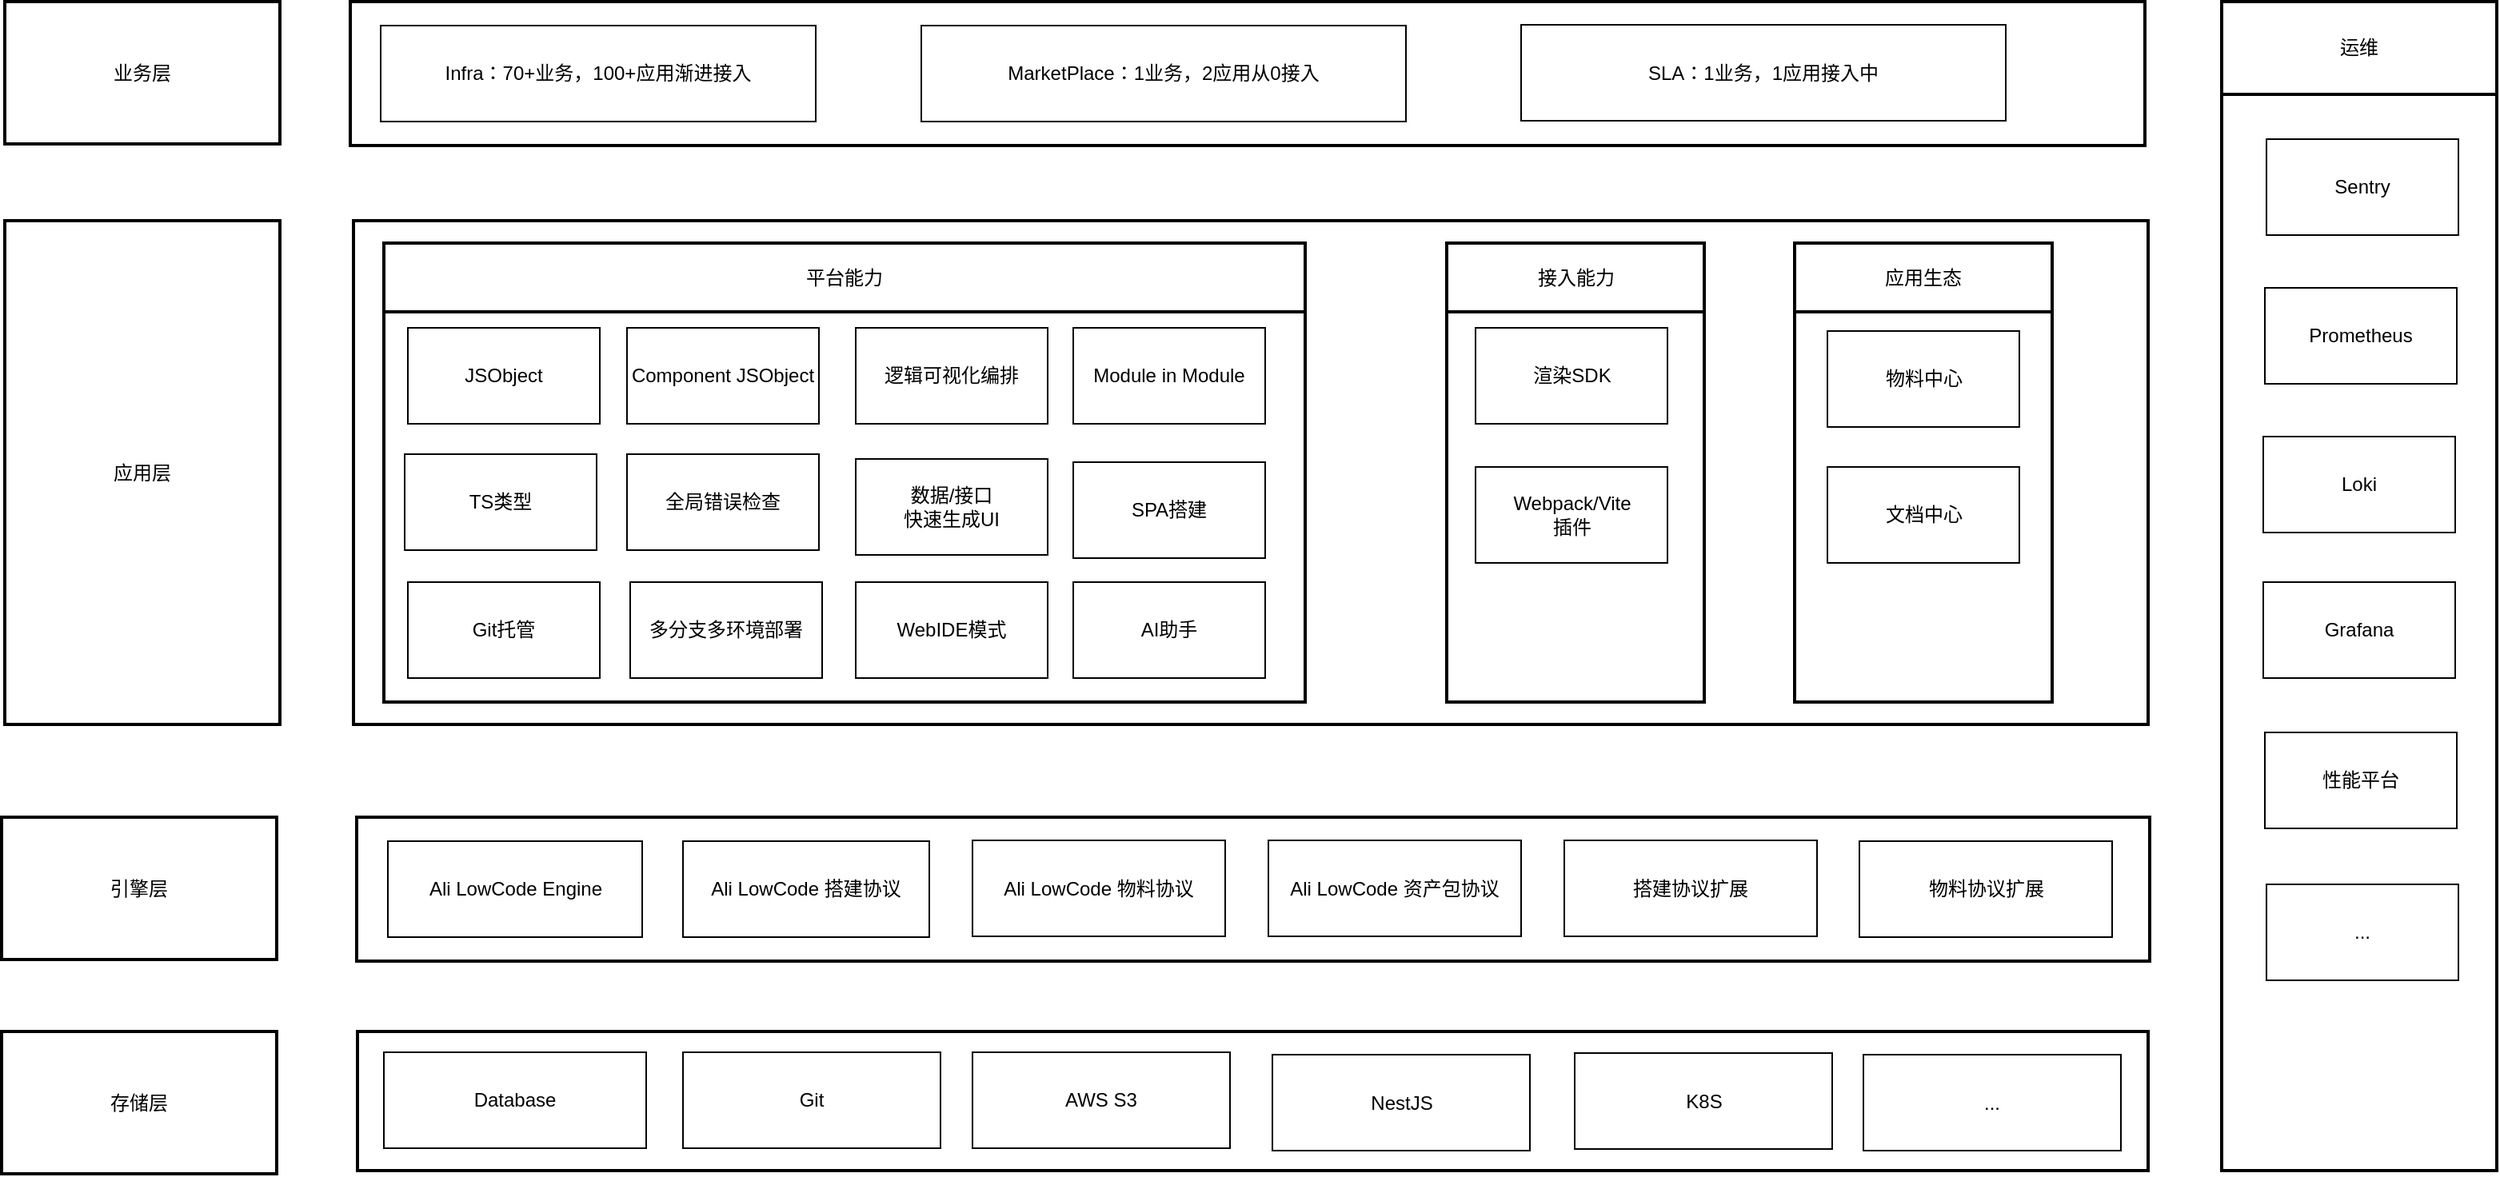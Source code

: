 <mxfile version="28.0.9">
  <diagram name="第 1 页" id="iD8nOiVaI7FNQa0ykPru">
    <mxGraphModel dx="2066" dy="1068" grid="0" gridSize="10" guides="1" tooltips="1" connect="1" arrows="1" fold="1" page="0" pageScale="1" pageWidth="827" pageHeight="1169" math="0" shadow="0">
      <root>
        <mxCell id="0" />
        <mxCell id="1" parent="0" />
        <mxCell id="P6B6IK8A87WF3uyFW7dz-1" value="" style="rounded=0;whiteSpace=wrap;html=1;strokeWidth=2;" vertex="1" parent="1">
          <mxGeometry x="552.5" y="974" width="1119.5" height="87" as="geometry" />
        </mxCell>
        <mxCell id="P6B6IK8A87WF3uyFW7dz-2" value="" style="rounded=0;whiteSpace=wrap;html=1;strokeWidth=2;" vertex="1" parent="1">
          <mxGeometry x="550" y="467" width="1122" height="315" as="geometry" />
        </mxCell>
        <mxCell id="P6B6IK8A87WF3uyFW7dz-3" value="" style="rounded=0;whiteSpace=wrap;html=1;strokeWidth=2;" vertex="1" parent="1">
          <mxGeometry x="552" y="840" width="1121" height="90" as="geometry" />
        </mxCell>
        <mxCell id="P6B6IK8A87WF3uyFW7dz-4" value="Database" style="rounded=0;whiteSpace=wrap;html=1;strokeWidth=1;" vertex="1" parent="1">
          <mxGeometry x="569" y="987" width="164" height="60" as="geometry" />
        </mxCell>
        <mxCell id="P6B6IK8A87WF3uyFW7dz-5" value="Git" style="rounded=0;whiteSpace=wrap;html=1;strokeWidth=1;" vertex="1" parent="1">
          <mxGeometry x="756" y="987" width="161" height="60" as="geometry" />
        </mxCell>
        <mxCell id="P6B6IK8A87WF3uyFW7dz-6" value="AWS S3" style="rounded=0;whiteSpace=wrap;html=1;strokeWidth=1;" vertex="1" parent="1">
          <mxGeometry x="937" y="987" width="161" height="60" as="geometry" />
        </mxCell>
        <mxCell id="P6B6IK8A87WF3uyFW7dz-7" value="NestJS" style="rounded=0;whiteSpace=wrap;html=1;strokeWidth=1;" vertex="1" parent="1">
          <mxGeometry x="1124.5" y="988.5" width="161" height="60" as="geometry" />
        </mxCell>
        <mxCell id="P6B6IK8A87WF3uyFW7dz-8" value="K8S" style="rounded=0;whiteSpace=wrap;html=1;strokeWidth=1;" vertex="1" parent="1">
          <mxGeometry x="1313.5" y="987.5" width="161" height="60" as="geometry" />
        </mxCell>
        <mxCell id="P6B6IK8A87WF3uyFW7dz-9" value="存储层" style="rounded=0;whiteSpace=wrap;html=1;strokeWidth=2;" vertex="1" parent="1">
          <mxGeometry x="330" y="974" width="172" height="89" as="geometry" />
        </mxCell>
        <mxCell id="P6B6IK8A87WF3uyFW7dz-10" value="引擎层" style="rounded=0;whiteSpace=wrap;html=1;strokeWidth=2;" vertex="1" parent="1">
          <mxGeometry x="330" y="840" width="172" height="89" as="geometry" />
        </mxCell>
        <mxCell id="P6B6IK8A87WF3uyFW7dz-11" value="Ali LowCode Engine" style="rounded=0;whiteSpace=wrap;html=1;" vertex="1" parent="1">
          <mxGeometry x="571.5" y="855" width="159" height="60" as="geometry" />
        </mxCell>
        <mxCell id="P6B6IK8A87WF3uyFW7dz-12" value="Ali LowCode 搭建协议" style="rounded=0;whiteSpace=wrap;html=1;" vertex="1" parent="1">
          <mxGeometry x="756" y="855" width="154" height="60" as="geometry" />
        </mxCell>
        <mxCell id="P6B6IK8A87WF3uyFW7dz-13" value="Ali LowCode 物料协议" style="rounded=0;whiteSpace=wrap;html=1;" vertex="1" parent="1">
          <mxGeometry x="937" y="854.5" width="158" height="60" as="geometry" />
        </mxCell>
        <mxCell id="P6B6IK8A87WF3uyFW7dz-14" value="Ali LowCode 资产包协议" style="rounded=0;whiteSpace=wrap;html=1;" vertex="1" parent="1">
          <mxGeometry x="1122" y="854.5" width="158" height="60" as="geometry" />
        </mxCell>
        <mxCell id="P6B6IK8A87WF3uyFW7dz-15" value="搭建协议扩展" style="rounded=0;whiteSpace=wrap;html=1;" vertex="1" parent="1">
          <mxGeometry x="1307" y="854.5" width="158" height="60" as="geometry" />
        </mxCell>
        <mxCell id="P6B6IK8A87WF3uyFW7dz-16" value="物料协议扩展" style="rounded=0;whiteSpace=wrap;html=1;" vertex="1" parent="1">
          <mxGeometry x="1491.5" y="855" width="158" height="60" as="geometry" />
        </mxCell>
        <mxCell id="P6B6IK8A87WF3uyFW7dz-17" value="应用层" style="rounded=0;whiteSpace=wrap;html=1;strokeWidth=2;" vertex="1" parent="1">
          <mxGeometry x="332" y="467" width="172" height="315" as="geometry" />
        </mxCell>
        <mxCell id="P6B6IK8A87WF3uyFW7dz-18" value="..." style="rounded=0;whiteSpace=wrap;html=1;strokeWidth=1;" vertex="1" parent="1">
          <mxGeometry x="1494" y="988.5" width="161" height="60" as="geometry" />
        </mxCell>
        <mxCell id="P6B6IK8A87WF3uyFW7dz-19" value="" style="rounded=0;whiteSpace=wrap;html=1;strokeWidth=2;" vertex="1" parent="1">
          <mxGeometry x="569" y="481" width="576" height="287" as="geometry" />
        </mxCell>
        <mxCell id="P6B6IK8A87WF3uyFW7dz-20" value="平台能力" style="rounded=0;whiteSpace=wrap;html=1;strokeWidth=2;" vertex="1" parent="1">
          <mxGeometry x="569" y="481" width="576" height="43" as="geometry" />
        </mxCell>
        <mxCell id="P6B6IK8A87WF3uyFW7dz-21" value="JSObject" style="rounded=0;whiteSpace=wrap;html=1;" vertex="1" parent="1">
          <mxGeometry x="584" y="534" width="120" height="60" as="geometry" />
        </mxCell>
        <mxCell id="P6B6IK8A87WF3uyFW7dz-22" value="Component JSObject" style="rounded=0;whiteSpace=wrap;html=1;" vertex="1" parent="1">
          <mxGeometry x="721" y="534" width="120" height="60" as="geometry" />
        </mxCell>
        <mxCell id="P6B6IK8A87WF3uyFW7dz-23" value="TS类型" style="rounded=0;whiteSpace=wrap;html=1;" vertex="1" parent="1">
          <mxGeometry x="582" y="613" width="120" height="60" as="geometry" />
        </mxCell>
        <mxCell id="P6B6IK8A87WF3uyFW7dz-24" value="Git托管" style="rounded=0;whiteSpace=wrap;html=1;" vertex="1" parent="1">
          <mxGeometry x="584" y="693" width="120" height="60" as="geometry" />
        </mxCell>
        <mxCell id="P6B6IK8A87WF3uyFW7dz-25" value="全局错误检查" style="rounded=0;whiteSpace=wrap;html=1;" vertex="1" parent="1">
          <mxGeometry x="721" y="613" width="120" height="60" as="geometry" />
        </mxCell>
        <mxCell id="P6B6IK8A87WF3uyFW7dz-26" value="数据/接口&lt;div&gt;快速生成UI&lt;/div&gt;" style="rounded=0;whiteSpace=wrap;html=1;" vertex="1" parent="1">
          <mxGeometry x="864" y="616" width="120" height="60" as="geometry" />
        </mxCell>
        <mxCell id="P6B6IK8A87WF3uyFW7dz-27" value="多分支多环境部署" style="rounded=0;whiteSpace=wrap;html=1;" vertex="1" parent="1">
          <mxGeometry x="723" y="693" width="120" height="60" as="geometry" />
        </mxCell>
        <mxCell id="P6B6IK8A87WF3uyFW7dz-28" value="" style="rounded=0;whiteSpace=wrap;html=1;strokeWidth=2;" vertex="1" parent="1">
          <mxGeometry x="1233.5" y="481" width="161" height="287" as="geometry" />
        </mxCell>
        <mxCell id="P6B6IK8A87WF3uyFW7dz-29" value="接入能力" style="rounded=0;whiteSpace=wrap;html=1;strokeWidth=2;" vertex="1" parent="1">
          <mxGeometry x="1233.5" y="481" width="161" height="43" as="geometry" />
        </mxCell>
        <mxCell id="P6B6IK8A87WF3uyFW7dz-30" value="逻辑可视化编排" style="rounded=0;whiteSpace=wrap;html=1;" vertex="1" parent="1">
          <mxGeometry x="864" y="534" width="120" height="60" as="geometry" />
        </mxCell>
        <mxCell id="P6B6IK8A87WF3uyFW7dz-31" value="WebIDE模式" style="rounded=0;whiteSpace=wrap;html=1;" vertex="1" parent="1">
          <mxGeometry x="864" y="693" width="120" height="60" as="geometry" />
        </mxCell>
        <mxCell id="P6B6IK8A87WF3uyFW7dz-32" value="渲染SDK" style="rounded=0;whiteSpace=wrap;html=1;" vertex="1" parent="1">
          <mxGeometry x="1251.5" y="534" width="120" height="60" as="geometry" />
        </mxCell>
        <mxCell id="P6B6IK8A87WF3uyFW7dz-33" value="Webpack/Vite&lt;div&gt;插件&lt;/div&gt;" style="rounded=0;whiteSpace=wrap;html=1;" vertex="1" parent="1">
          <mxGeometry x="1251.5" y="621" width="120" height="60" as="geometry" />
        </mxCell>
        <mxCell id="P6B6IK8A87WF3uyFW7dz-34" value="Module in Module" style="rounded=0;whiteSpace=wrap;html=1;" vertex="1" parent="1">
          <mxGeometry x="1000" y="534" width="120" height="60" as="geometry" />
        </mxCell>
        <mxCell id="P6B6IK8A87WF3uyFW7dz-35" value="SPA搭建" style="rounded=0;whiteSpace=wrap;html=1;" vertex="1" parent="1">
          <mxGeometry x="1000" y="618" width="120" height="60" as="geometry" />
        </mxCell>
        <mxCell id="P6B6IK8A87WF3uyFW7dz-36" value="" style="rounded=0;whiteSpace=wrap;html=1;strokeWidth=2;" vertex="1" parent="1">
          <mxGeometry x="1451" y="481" width="161" height="287" as="geometry" />
        </mxCell>
        <mxCell id="P6B6IK8A87WF3uyFW7dz-37" value="应用生态" style="rounded=0;whiteSpace=wrap;html=1;strokeWidth=2;" vertex="1" parent="1">
          <mxGeometry x="1451" y="481" width="161" height="43" as="geometry" />
        </mxCell>
        <mxCell id="P6B6IK8A87WF3uyFW7dz-38" value="物料中心" style="rounded=0;whiteSpace=wrap;html=1;" vertex="1" parent="1">
          <mxGeometry x="1471.5" y="536" width="120" height="60" as="geometry" />
        </mxCell>
        <mxCell id="P6B6IK8A87WF3uyFW7dz-39" value="文档中心" style="rounded=0;whiteSpace=wrap;html=1;" vertex="1" parent="1">
          <mxGeometry x="1471.5" y="621" width="120" height="60" as="geometry" />
        </mxCell>
        <mxCell id="P6B6IK8A87WF3uyFW7dz-40" value="业务层" style="rounded=0;whiteSpace=wrap;html=1;strokeWidth=2;" vertex="1" parent="1">
          <mxGeometry x="332" y="330" width="172" height="89" as="geometry" />
        </mxCell>
        <mxCell id="P6B6IK8A87WF3uyFW7dz-41" value="" style="rounded=0;whiteSpace=wrap;html=1;strokeWidth=2;" vertex="1" parent="1">
          <mxGeometry x="548" y="330" width="1122" height="90" as="geometry" />
        </mxCell>
        <mxCell id="P6B6IK8A87WF3uyFW7dz-42" value="Infra：70+业务，100+应用渐进接入" style="rounded=0;whiteSpace=wrap;html=1;" vertex="1" parent="1">
          <mxGeometry x="567" y="345" width="272" height="60" as="geometry" />
        </mxCell>
        <mxCell id="P6B6IK8A87WF3uyFW7dz-43" value="MarketPlace：1业务，2应用从0接入" style="rounded=0;whiteSpace=wrap;html=1;" vertex="1" parent="1">
          <mxGeometry x="905" y="345" width="303" height="60" as="geometry" />
        </mxCell>
        <mxCell id="P6B6IK8A87WF3uyFW7dz-44" value="SLA：1业务，1应用接入中" style="rounded=0;whiteSpace=wrap;html=1;" vertex="1" parent="1">
          <mxGeometry x="1280" y="344.5" width="303" height="60" as="geometry" />
        </mxCell>
        <mxCell id="P6B6IK8A87WF3uyFW7dz-45" value="" style="rounded=0;whiteSpace=wrap;html=1;strokeWidth=2;" vertex="1" parent="1">
          <mxGeometry x="1718" y="330" width="172" height="731" as="geometry" />
        </mxCell>
        <mxCell id="P6B6IK8A87WF3uyFW7dz-46" value="运维" style="rounded=0;whiteSpace=wrap;html=1;strokeWidth=2;" vertex="1" parent="1">
          <mxGeometry x="1718" y="330" width="172" height="58" as="geometry" />
        </mxCell>
        <mxCell id="P6B6IK8A87WF3uyFW7dz-47" value="Sentry" style="rounded=0;whiteSpace=wrap;html=1;" vertex="1" parent="1">
          <mxGeometry x="1746" y="416" width="120" height="60" as="geometry" />
        </mxCell>
        <mxCell id="P6B6IK8A87WF3uyFW7dz-48" value="Prometheus" style="rounded=0;whiteSpace=wrap;html=1;" vertex="1" parent="1">
          <mxGeometry x="1745" y="509" width="120" height="60" as="geometry" />
        </mxCell>
        <mxCell id="P6B6IK8A87WF3uyFW7dz-49" value="Loki" style="rounded=0;whiteSpace=wrap;html=1;" vertex="1" parent="1">
          <mxGeometry x="1744" y="602" width="120" height="60" as="geometry" />
        </mxCell>
        <mxCell id="P6B6IK8A87WF3uyFW7dz-50" value="Grafana" style="rounded=0;whiteSpace=wrap;html=1;" vertex="1" parent="1">
          <mxGeometry x="1744" y="693" width="120" height="60" as="geometry" />
        </mxCell>
        <mxCell id="P6B6IK8A87WF3uyFW7dz-51" value="性能平台" style="rounded=0;whiteSpace=wrap;html=1;" vertex="1" parent="1">
          <mxGeometry x="1745" y="787" width="120" height="60" as="geometry" />
        </mxCell>
        <mxCell id="P6B6IK8A87WF3uyFW7dz-52" value="..." style="rounded=0;whiteSpace=wrap;html=1;" vertex="1" parent="1">
          <mxGeometry x="1746" y="882" width="120" height="60" as="geometry" />
        </mxCell>
        <mxCell id="P6B6IK8A87WF3uyFW7dz-53" value="AI助手" style="rounded=0;whiteSpace=wrap;html=1;" vertex="1" parent="1">
          <mxGeometry x="1000" y="693" width="120" height="60" as="geometry" />
        </mxCell>
      </root>
    </mxGraphModel>
  </diagram>
</mxfile>
